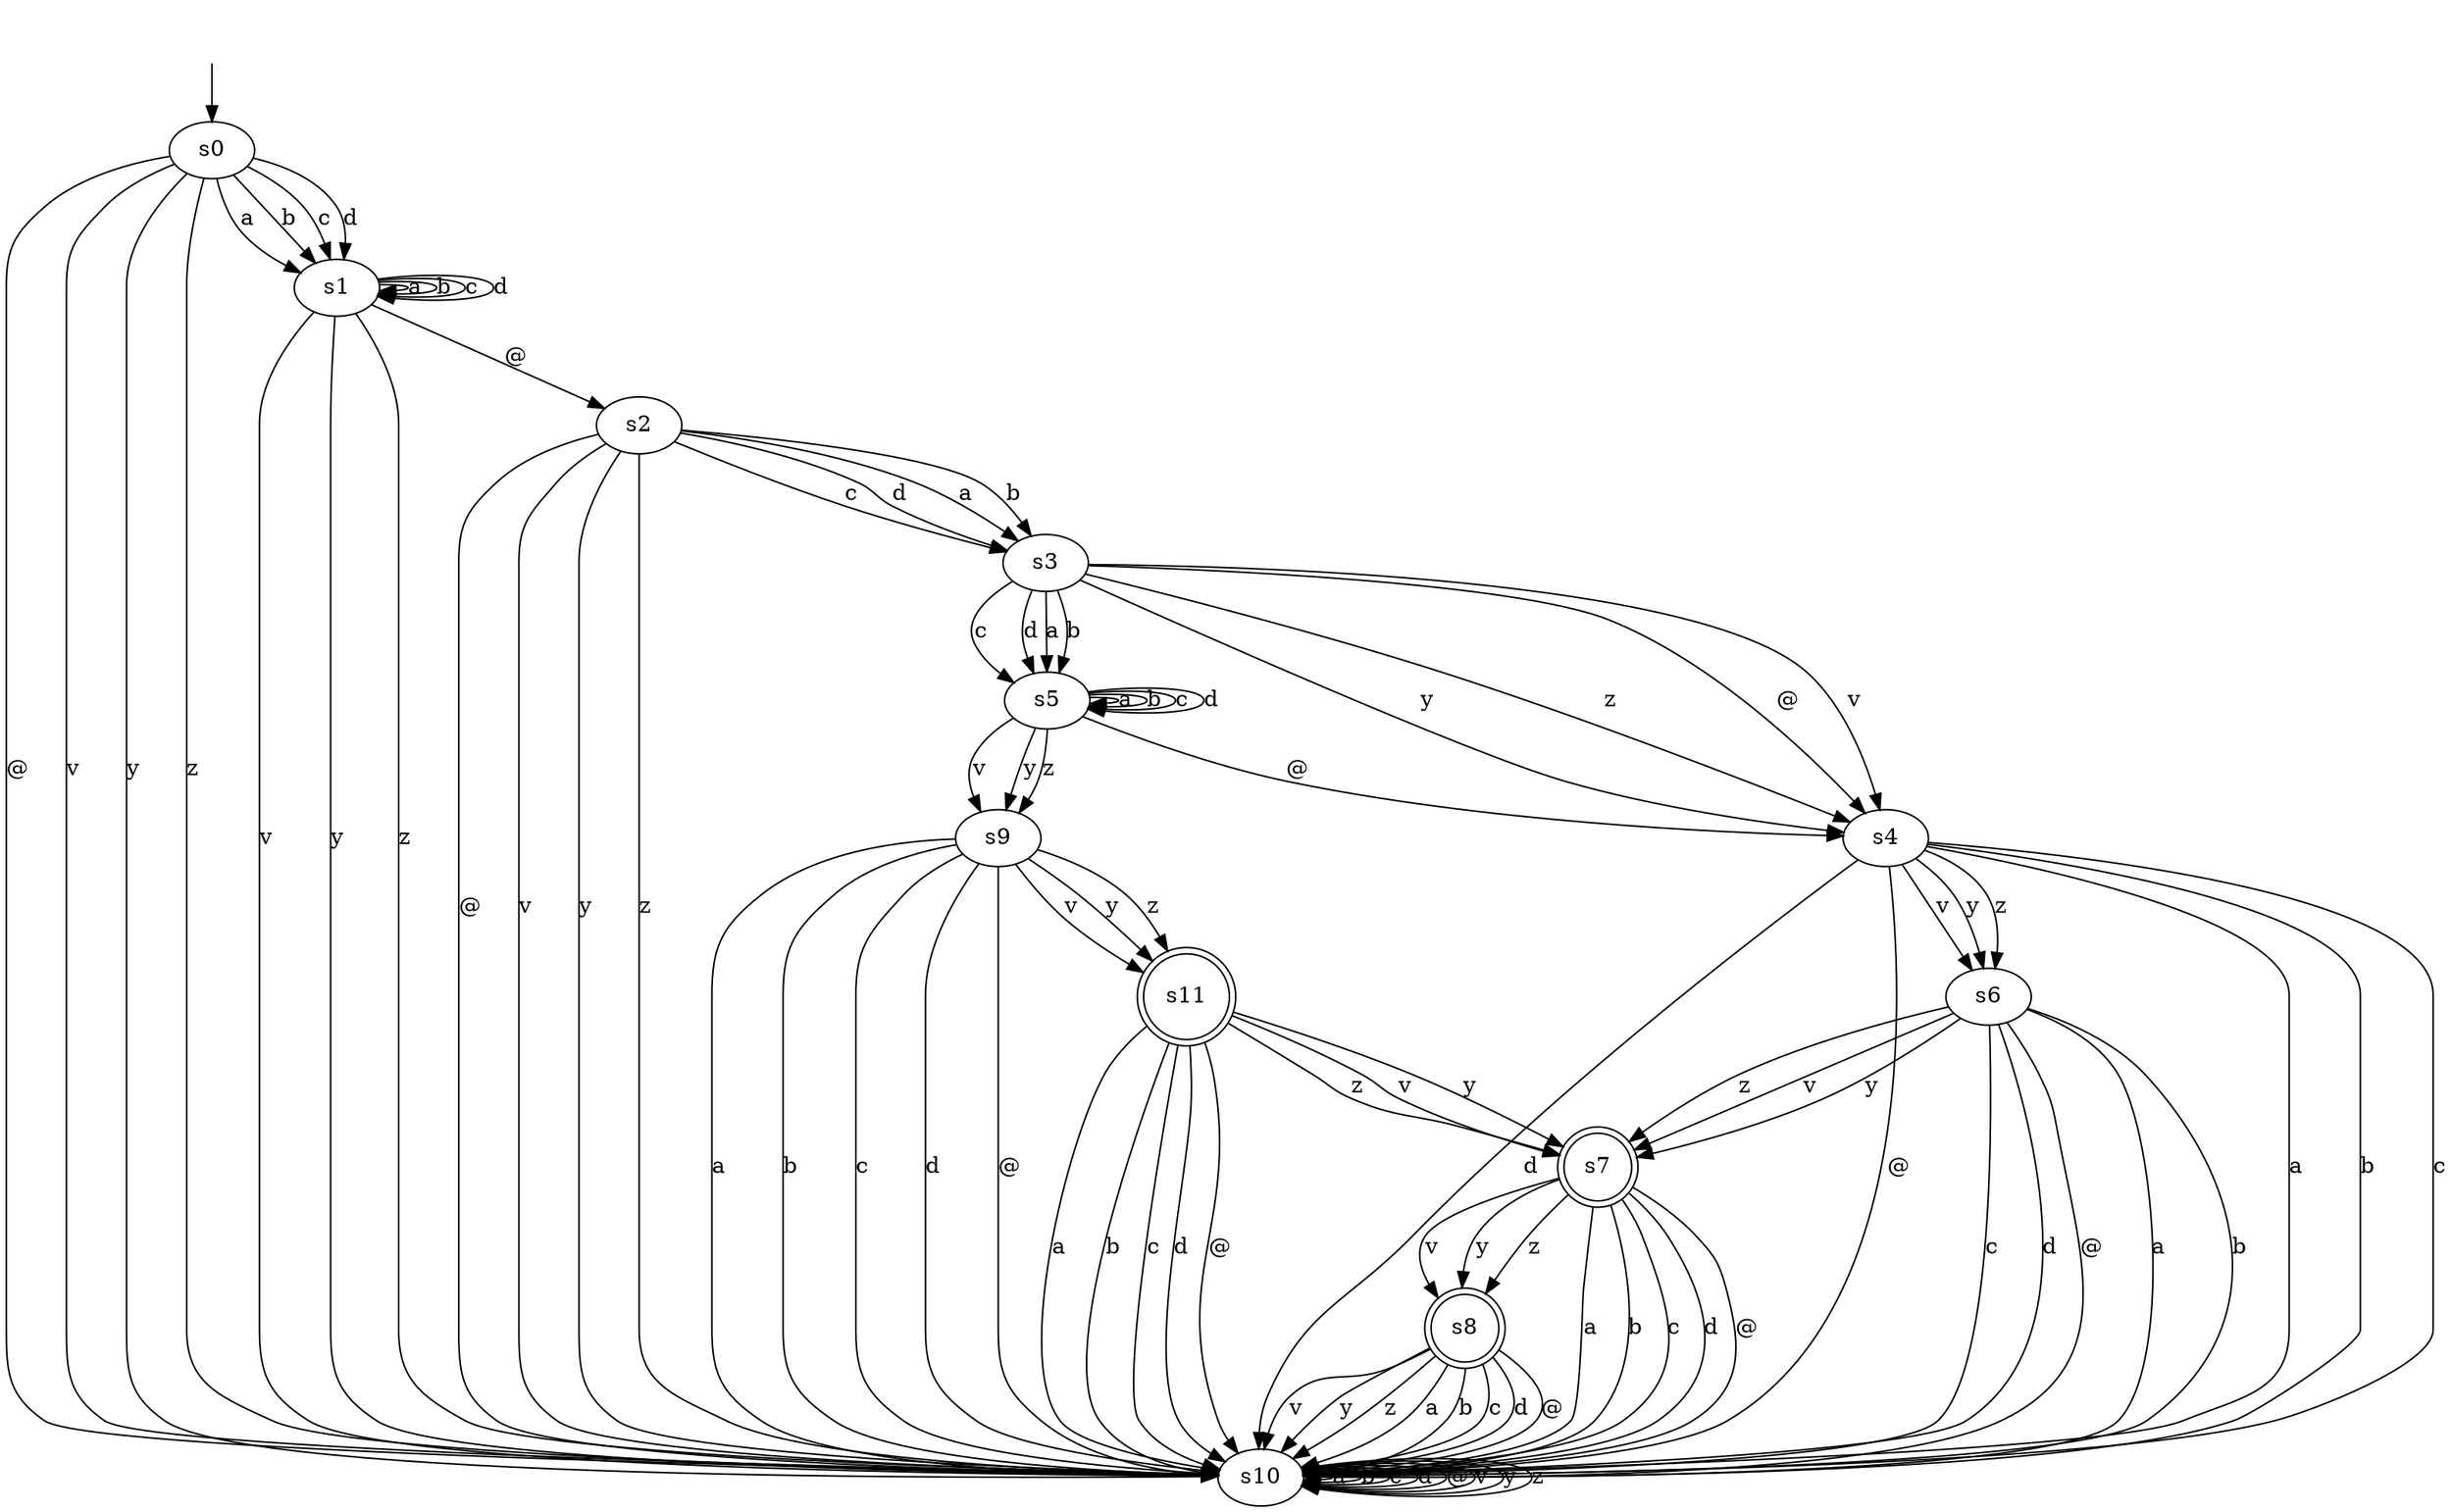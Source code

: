 digraph learnedModel {
s0 [label=s0];
s1 [label=s1];
s2 [label=s2];
s3 [label=s3];
s4 [label=s4];
s5 [label=s5];
s6 [label=s6];
s7 [label=s7, shape=doublecircle];
s8 [label=s8, shape=doublecircle];
s9 [label=s9];
s10 [label=s10];
s11 [label=s11, shape=doublecircle];
s0 -> s1  [label=a];
s0 -> s1  [label=b];
s0 -> s1  [label=c];
s0 -> s1  [label=d];
s0 -> s10  [label="@"];
s0 -> s10  [label=v];
s0 -> s10  [label=y];
s0 -> s10  [label=z];
s1 -> s1  [label=a];
s1 -> s1  [label=b];
s1 -> s1  [label=c];
s1 -> s1  [label=d];
s1 -> s2  [label="@"];
s1 -> s10  [label=v];
s1 -> s10  [label=y];
s1 -> s10  [label=z];
s2 -> s3  [label=a];
s2 -> s3  [label=b];
s2 -> s3  [label=c];
s2 -> s3  [label=d];
s2 -> s10  [label="@"];
s2 -> s10  [label=v];
s2 -> s10  [label=y];
s2 -> s10  [label=z];
s3 -> s5  [label=a];
s3 -> s5  [label=b];
s3 -> s5  [label=c];
s3 -> s5  [label=d];
s3 -> s4  [label="@"];
s3 -> s4  [label=v];
s3 -> s4  [label=y];
s3 -> s4  [label=z];
s4 -> s10  [label=a];
s4 -> s10  [label=b];
s4 -> s10  [label=c];
s4 -> s10  [label=d];
s4 -> s10  [label="@"];
s4 -> s6  [label=v];
s4 -> s6  [label=y];
s4 -> s6  [label=z];
s5 -> s5  [label=a];
s5 -> s5  [label=b];
s5 -> s5  [label=c];
s5 -> s5  [label=d];
s5 -> s4  [label="@"];
s5 -> s9  [label=v];
s5 -> s9  [label=y];
s5 -> s9  [label=z];
s6 -> s10  [label=a];
s6 -> s10  [label=b];
s6 -> s10  [label=c];
s6 -> s10  [label=d];
s6 -> s10  [label="@"];
s6 -> s7  [label=v];
s6 -> s7  [label=y];
s6 -> s7  [label=z];
s7 -> s10  [label=a];
s7 -> s10  [label=b];
s7 -> s10  [label=c];
s7 -> s10  [label=d];
s7 -> s10  [label="@"];
s7 -> s8  [label=v];
s7 -> s8  [label=y];
s7 -> s8  [label=z];
s8 -> s10  [label=a];
s8 -> s10  [label=b];
s8 -> s10  [label=c];
s8 -> s10  [label=d];
s8 -> s10  [label="@"];
s8 -> s10  [label=v];
s8 -> s10  [label=y];
s8 -> s10  [label=z];
s9 -> s10  [label=a];
s9 -> s10  [label=b];
s9 -> s10  [label=c];
s9 -> s10  [label=d];
s9 -> s10  [label="@"];
s9 -> s11  [label=v];
s9 -> s11  [label=y];
s9 -> s11  [label=z];
s10 -> s10  [label=a];
s10 -> s10  [label=b];
s10 -> s10  [label=c];
s10 -> s10  [label=d];
s10 -> s10  [label="@"];
s10 -> s10  [label=v];
s10 -> s10  [label=y];
s10 -> s10  [label=z];
s11 -> s10  [label=a];
s11 -> s10  [label=b];
s11 -> s10  [label=c];
s11 -> s10  [label=d];
s11 -> s10  [label="@"];
s11 -> s7  [label=v];
s11 -> s7  [label=y];
s11 -> s7  [label=z];
__start0 [label="", shape=none];
__start0 -> s0  [label=""];
}